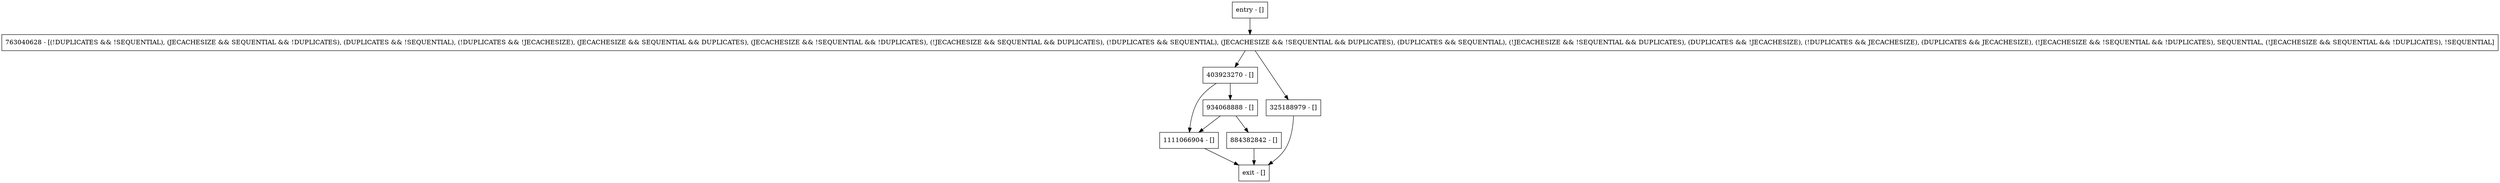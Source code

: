 digraph checkForNullDbt {
node [shape=record];
1111066904 [label="1111066904 - []"];
entry [label="entry - []"];
exit [label="exit - []"];
403923270 [label="403923270 - []"];
325188979 [label="325188979 - []"];
934068888 [label="934068888 - []"];
763040628 [label="763040628 - [(!DUPLICATES && !SEQUENTIAL), (JECACHESIZE && SEQUENTIAL && !DUPLICATES), (DUPLICATES && !SEQUENTIAL), (!DUPLICATES && !JECACHESIZE), (JECACHESIZE && SEQUENTIAL && DUPLICATES), (JECACHESIZE && !SEQUENTIAL && !DUPLICATES), (!JECACHESIZE && SEQUENTIAL && DUPLICATES), (!DUPLICATES && SEQUENTIAL), (JECACHESIZE && !SEQUENTIAL && DUPLICATES), (DUPLICATES && SEQUENTIAL), (!JECACHESIZE && !SEQUENTIAL && DUPLICATES), (DUPLICATES && !JECACHESIZE), (!DUPLICATES && JECACHESIZE), (DUPLICATES && JECACHESIZE), (!JECACHESIZE && !SEQUENTIAL && !DUPLICATES), SEQUENTIAL, (!JECACHESIZE && SEQUENTIAL && !DUPLICATES), !SEQUENTIAL]"];
884382842 [label="884382842 - []"];
entry;
exit;
1111066904 -> exit;
entry -> 763040628;
403923270 -> 1111066904;
403923270 -> 934068888;
325188979 -> exit;
934068888 -> 1111066904;
934068888 -> 884382842;
763040628 -> 403923270;
763040628 -> 325188979;
884382842 -> exit;
}

